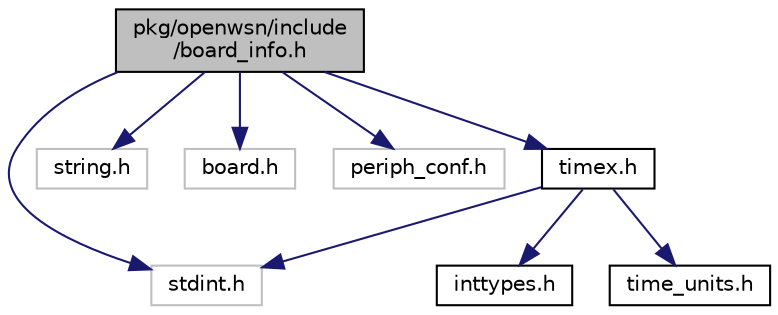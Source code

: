 digraph "pkg/openwsn/include/board_info.h"
{
 // LATEX_PDF_SIZE
  edge [fontname="Helvetica",fontsize="10",labelfontname="Helvetica",labelfontsize="10"];
  node [fontname="Helvetica",fontsize="10",shape=record];
  Node1 [label="pkg/openwsn/include\l/board_info.h",height=0.2,width=0.4,color="black", fillcolor="grey75", style="filled", fontcolor="black",tooltip=" "];
  Node1 -> Node2 [color="midnightblue",fontsize="10",style="solid",fontname="Helvetica"];
  Node2 [label="stdint.h",height=0.2,width=0.4,color="grey75", fillcolor="white", style="filled",tooltip=" "];
  Node1 -> Node3 [color="midnightblue",fontsize="10",style="solid",fontname="Helvetica"];
  Node3 [label="string.h",height=0.2,width=0.4,color="grey75", fillcolor="white", style="filled",tooltip=" "];
  Node1 -> Node4 [color="midnightblue",fontsize="10",style="solid",fontname="Helvetica"];
  Node4 [label="board.h",height=0.2,width=0.4,color="grey75", fillcolor="white", style="filled",tooltip=" "];
  Node1 -> Node5 [color="midnightblue",fontsize="10",style="solid",fontname="Helvetica"];
  Node5 [label="periph_conf.h",height=0.2,width=0.4,color="grey75", fillcolor="white", style="filled",tooltip=" "];
  Node1 -> Node6 [color="midnightblue",fontsize="10",style="solid",fontname="Helvetica"];
  Node6 [label="timex.h",height=0.2,width=0.4,color="black", fillcolor="white", style="filled",URL="$timex_8h.html",tooltip="Utility library for comparing and computing timestamps."];
  Node6 -> Node2 [color="midnightblue",fontsize="10",style="solid",fontname="Helvetica"];
  Node6 -> Node7 [color="midnightblue",fontsize="10",style="solid",fontname="Helvetica"];
  Node7 [label="inttypes.h",height=0.2,width=0.4,color="black", fillcolor="white", style="filled",URL="$inttypes_8h.html",tooltip="Adds include for missing inttype definitions."];
  Node6 -> Node8 [color="midnightblue",fontsize="10",style="solid",fontname="Helvetica"];
  Node8 [label="time_units.h",height=0.2,width=0.4,color="black", fillcolor="white", style="filled",URL="$time__units_8h.html",tooltip="Utility header providing time unit defines."];
}

